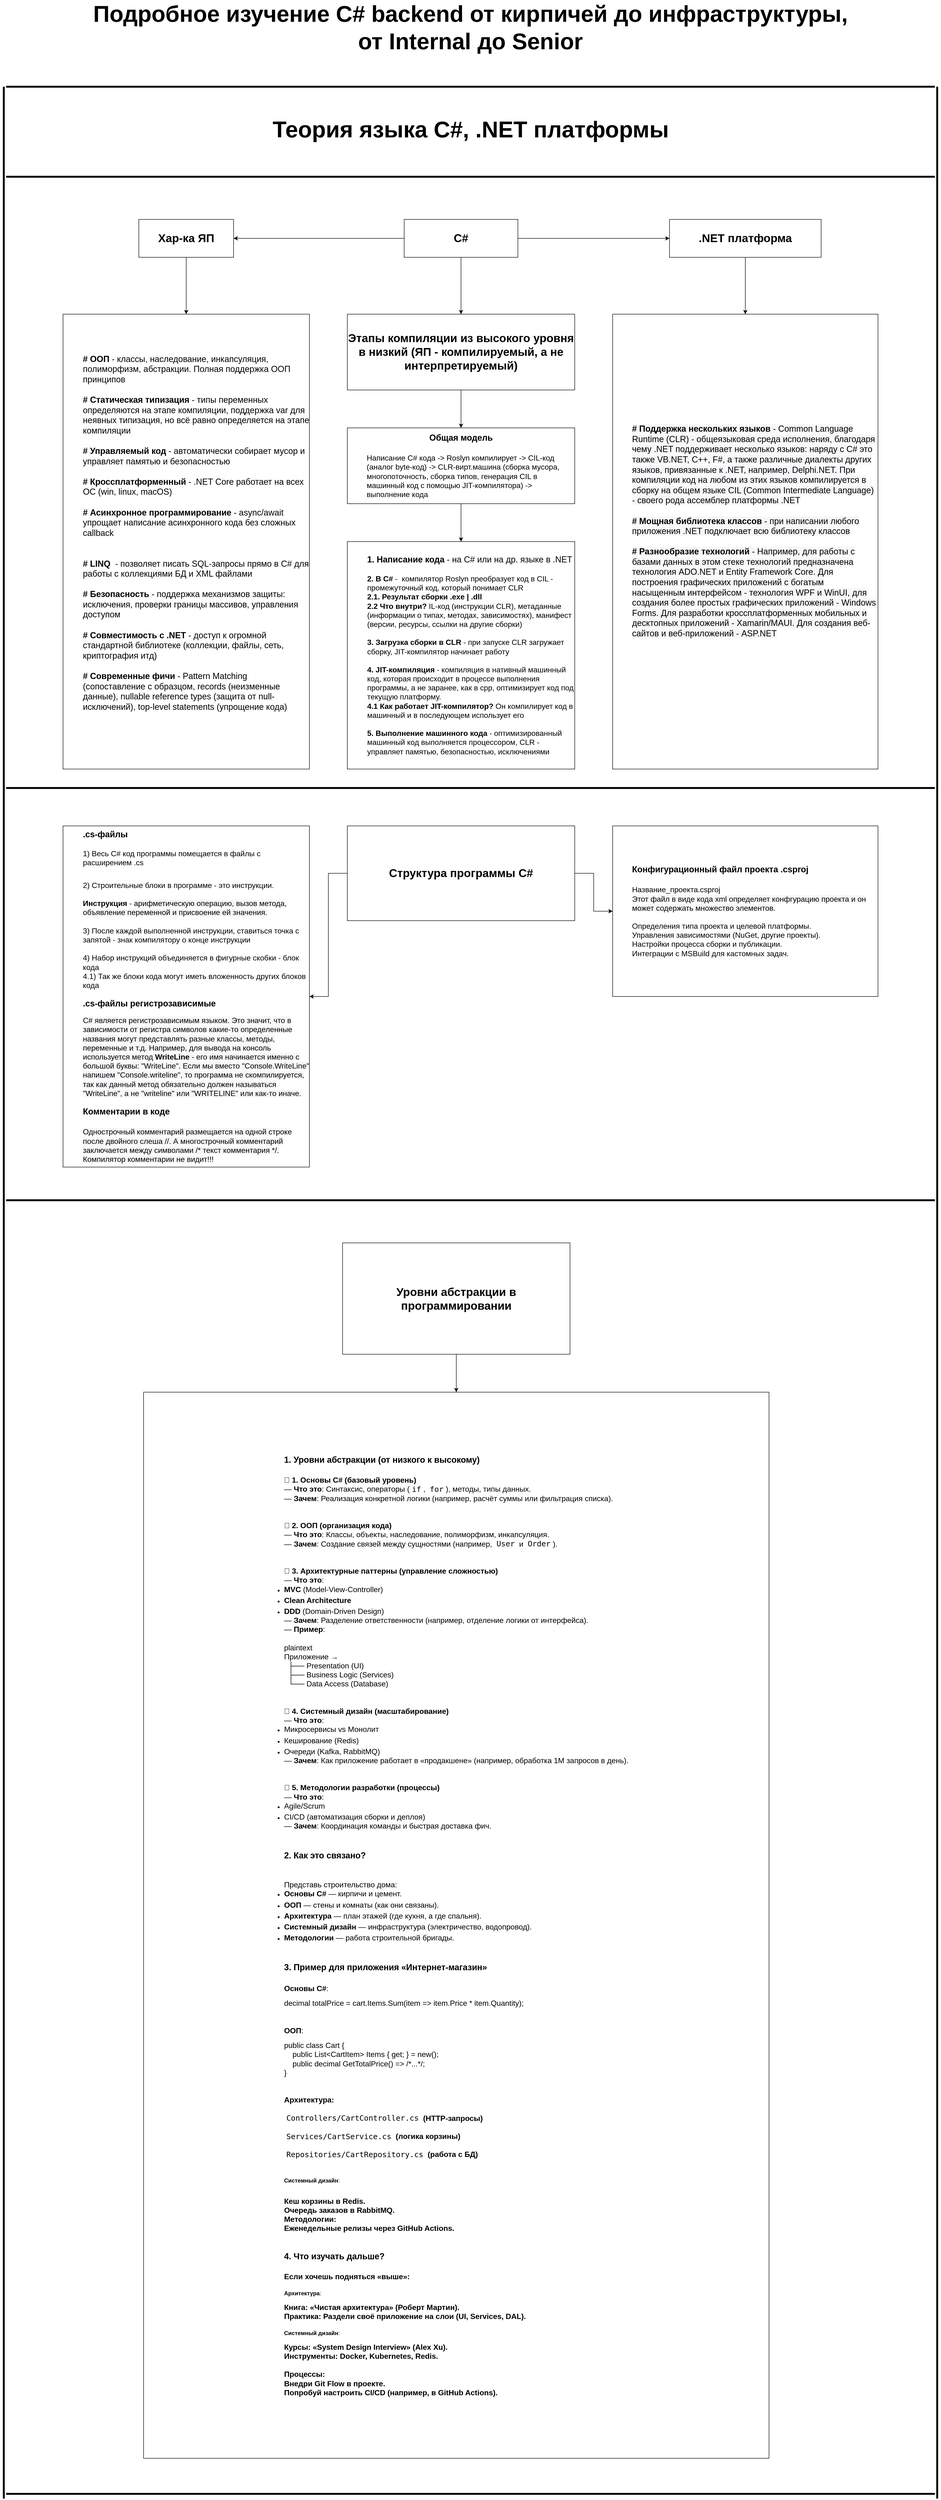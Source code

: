 <mxfile version="26.1.1">
  <diagram name="Страница — 1" id="boBSxxWM6M7pVq6Nzn3d">
    <mxGraphModel dx="3952" dy="5014" grid="1" gridSize="10" guides="1" tooltips="1" connect="1" arrows="0" fold="1" page="1" pageScale="1" pageWidth="827" pageHeight="1169" math="0" shadow="0">
      <root>
        <mxCell id="0" />
        <mxCell id="1" parent="0" />
        <mxCell id="EJNOuzRUjkJhy4srBCbP-35" style="edgeStyle=orthogonalEdgeStyle;rounded=0;orthogonalLoop=1;jettySize=auto;html=1;entryX=0;entryY=0.5;entryDx=0;entryDy=0;" parent="1" source="EJNOuzRUjkJhy4srBCbP-1" target="EJNOuzRUjkJhy4srBCbP-5" edge="1">
          <mxGeometry relative="1" as="geometry" />
        </mxCell>
        <mxCell id="EJNOuzRUjkJhy4srBCbP-36" style="edgeStyle=orthogonalEdgeStyle;rounded=0;orthogonalLoop=1;jettySize=auto;html=1;exitX=0.5;exitY=1;exitDx=0;exitDy=0;entryX=0.5;entryY=0;entryDx=0;entryDy=0;" parent="1" source="EJNOuzRUjkJhy4srBCbP-1" target="EJNOuzRUjkJhy4srBCbP-11" edge="1">
          <mxGeometry relative="1" as="geometry" />
        </mxCell>
        <mxCell id="EJNOuzRUjkJhy4srBCbP-37" style="edgeStyle=orthogonalEdgeStyle;rounded=0;orthogonalLoop=1;jettySize=auto;html=1;exitX=0;exitY=0.5;exitDx=0;exitDy=0;entryX=1;entryY=0.5;entryDx=0;entryDy=0;" parent="1" source="EJNOuzRUjkJhy4srBCbP-1" target="EJNOuzRUjkJhy4srBCbP-3" edge="1">
          <mxGeometry relative="1" as="geometry" />
        </mxCell>
        <object label="&lt;font style=&quot;font-size: 24px;&quot;&gt;&lt;b&gt;C#&lt;/b&gt;&lt;/font&gt;" id="EJNOuzRUjkJhy4srBCbP-1">
          <mxCell style="rounded=0;whiteSpace=wrap;html=1;" parent="1" vertex="1">
            <mxGeometry x="1120" y="-1800" width="240" height="80" as="geometry" />
          </mxCell>
        </object>
        <mxCell id="EJNOuzRUjkJhy4srBCbP-38" style="edgeStyle=orthogonalEdgeStyle;rounded=0;orthogonalLoop=1;jettySize=auto;html=1;exitX=0.5;exitY=1;exitDx=0;exitDy=0;entryX=0.5;entryY=0;entryDx=0;entryDy=0;" parent="1" source="EJNOuzRUjkJhy4srBCbP-3" target="EJNOuzRUjkJhy4srBCbP-7" edge="1">
          <mxGeometry relative="1" as="geometry" />
        </mxCell>
        <mxCell id="EJNOuzRUjkJhy4srBCbP-3" value="&lt;font style=&quot;font-size: 24px;&quot;&gt;&lt;b&gt;Хар-ка ЯП&lt;/b&gt;&lt;/font&gt;" style="rounded=0;whiteSpace=wrap;html=1;" parent="1" vertex="1">
          <mxGeometry x="560" y="-1800" width="200" height="80" as="geometry" />
        </mxCell>
        <mxCell id="EJNOuzRUjkJhy4srBCbP-39" style="edgeStyle=orthogonalEdgeStyle;rounded=0;orthogonalLoop=1;jettySize=auto;html=1;exitX=0.5;exitY=1;exitDx=0;exitDy=0;" parent="1" source="EJNOuzRUjkJhy4srBCbP-5" target="EJNOuzRUjkJhy4srBCbP-9" edge="1">
          <mxGeometry relative="1" as="geometry" />
        </mxCell>
        <mxCell id="EJNOuzRUjkJhy4srBCbP-5" value="&lt;font style=&quot;font-size: 24px;&quot;&gt;&lt;b&gt;.NET платформа&lt;/b&gt;&lt;/font&gt;" style="rounded=0;whiteSpace=wrap;html=1;" parent="1" vertex="1">
          <mxGeometry x="1680" y="-1800" width="320" height="80" as="geometry" />
        </mxCell>
        <mxCell id="EJNOuzRUjkJhy4srBCbP-7" value="&lt;blockquote style=&quot;margin: 0 0 0 40px; border: none; padding: 0px;&quot;&gt;&lt;font style=&quot;font-size: 18px;&quot;&gt;&lt;font style=&quot;&quot;&gt;&lt;b&gt;# ООП&lt;/b&gt; - классы, наследование, инкапсуляция, полиморфизм, абстракции.&amp;nbsp;&lt;/font&gt;&lt;span style=&quot;background-color: transparent; color: light-dark(rgb(0, 0, 0), rgb(255, 255, 255));&quot;&gt;Полная поддержка ООП принципов&lt;/span&gt;&lt;/font&gt;&lt;div&gt;&lt;font style=&quot;font-size: 18px;&quot;&gt;&lt;br&gt;&lt;/font&gt;&lt;/div&gt;&lt;div&gt;&lt;font style=&quot;font-size: 18px;&quot;&gt;&lt;b&gt;# Статическая типизация&lt;/b&gt; - типы переменных определяются на этапе компиляции, поддержка var для неявных типизация, но всё равно определяется на этапе компиляции&lt;/font&gt;&lt;/div&gt;&lt;div&gt;&lt;font style=&quot;font-size: 18px;&quot;&gt;&lt;br&gt;&lt;/font&gt;&lt;/div&gt;&lt;div&gt;&lt;span style=&quot;font-size: 18px;&quot;&gt;&lt;b&gt;# Управляемый код&lt;/b&gt; - автоматически собирает мусор и управляет памятью и безопасностью&lt;/span&gt;&lt;/div&gt;&lt;div&gt;&lt;span style=&quot;font-size: 18px;&quot;&gt;&lt;br&gt;&lt;/span&gt;&lt;/div&gt;&lt;div&gt;&lt;span style=&quot;font-size: 18px;&quot;&gt;&lt;b&gt;# Кроссплатформенный&lt;/b&gt; - .NET Core работает на всех ОС (win, linux, macOS)&lt;/span&gt;&lt;/div&gt;&lt;div&gt;&lt;span style=&quot;font-size: 18px;&quot;&gt;&lt;br&gt;&lt;/span&gt;&lt;/div&gt;&lt;div&gt;&lt;span style=&quot;font-size: 18px;&quot;&gt;&lt;b&gt;# Асинхронное программирование&lt;/b&gt; - async/await упрощает написание асинхронного кода без сложных callback&amp;nbsp;&lt;/span&gt;&lt;/div&gt;&lt;div&gt;&lt;span style=&quot;font-size: 18px;&quot;&gt;&lt;br&gt;&lt;/span&gt;&lt;/div&gt;&lt;div&gt;&lt;span style=&quot;font-size: 18px;&quot;&gt;&lt;br&gt;&lt;/span&gt;&lt;/div&gt;&lt;div&gt;&lt;span style=&quot;font-size: 18px;&quot;&gt;&lt;b&gt;# LINQ&amp;nbsp; &lt;/b&gt;- позволяет писать SQL-запросы прямо в C# для работы с коллекциями БД и XML файлами&lt;/span&gt;&lt;/div&gt;&lt;div&gt;&lt;span style=&quot;font-size: 18px;&quot;&gt;&lt;br&gt;&lt;/span&gt;&lt;/div&gt;&lt;div&gt;&lt;span style=&quot;font-size: 18px;&quot;&gt;&lt;b&gt;# Безопасность&lt;/b&gt; - поддержка механизмов защиты: исключения, проверки границы массивов, управления доступом&lt;/span&gt;&lt;/div&gt;&lt;div&gt;&lt;span style=&quot;font-size: 18px;&quot;&gt;&lt;br&gt;&lt;/span&gt;&lt;/div&gt;&lt;div&gt;&lt;span style=&quot;font-size: 18px;&quot;&gt;&lt;b&gt;# Совместимость с .NET&lt;/b&gt; - доступ к огромной стандартной библиотеке (коллекции, файлы, сеть, криптография итд)&lt;/span&gt;&lt;/div&gt;&lt;div&gt;&lt;span style=&quot;font-size: 18px;&quot;&gt;&lt;br&gt;&lt;/span&gt;&lt;/div&gt;&lt;div&gt;&lt;span style=&quot;font-size: 18px;&quot;&gt;&lt;b&gt;# Cовременные фичи&lt;/b&gt; - Pattern Matching (сопоставление с образцом, records (неизменные данные), nullable reference types (защита от null-исключений), top-level statements (упрощение кода)&lt;/span&gt;&lt;/div&gt;&lt;div&gt;&lt;span style=&quot;font-size: 18px;&quot;&gt;&lt;br&gt;&lt;/span&gt;&lt;/div&gt;&lt;/blockquote&gt;&lt;div&gt;&lt;br&gt;&lt;/div&gt;" style="rounded=0;whiteSpace=wrap;html=1;align=left;" parent="1" vertex="1">
          <mxGeometry x="400" y="-1600" width="520" height="960" as="geometry" />
        </mxCell>
        <mxCell id="EJNOuzRUjkJhy4srBCbP-9" value="&lt;blockquote style=&quot;margin: 0 0 0 40px; border: none; padding: 0px;&quot;&gt;&lt;div style=&quot;text-align: left;&quot;&gt;&lt;span style=&quot;font-size: 18px; color: light-dark(rgb(0, 0, 0), rgb(255, 255, 255)); background-color: rgb(247, 247, 250);&quot; class=&quot;b&quot;&gt;&lt;b&gt;# Поддержка нескольких языков &lt;/b&gt;-&amp;nbsp;&lt;/span&gt;&lt;span style=&quot;font-size: 18px; color: light-dark(rgb(0, 0, 0), rgb(255, 255, 255)); background-color: rgb(247, 247, 250);&quot;&gt;Common Language Runtime (CLR) - общеязыковая среда исполнения, благодаря чему .NET поддерживает несколько языков: наряду с C# это также VB.NET, C++, F#, а также различные диалекты других языков, привязанные к .NET, например, Delphi.NET. При компиляции код на любом из этих языков компилируется в сборку на общем языке CIL (Common Intermediate Language) - своего рода ассемблер платформы .NET&lt;/span&gt;&lt;/div&gt;&lt;div style=&quot;text-align: left;&quot;&gt;&lt;font face=&quot;Helvetica&quot; style=&quot;font-size: 18px;&quot;&gt;&lt;span style=&quot;background-color: rgb(247, 247, 250);&quot;&gt;&lt;br&gt;&lt;/span&gt;&lt;/font&gt;&lt;/div&gt;&lt;div style=&quot;text-align: left;&quot;&gt;&lt;font face=&quot;Helvetica&quot; style=&quot;font-size: 18px;&quot;&gt;&lt;span style=&quot;background-color: rgb(247, 247, 250);&quot;&gt;&lt;b&gt;# Мощная библиотека классов&lt;/b&gt; - при написании любого приложения .NET подключает всю библиотеку классов&lt;/span&gt;&lt;/font&gt;&lt;/div&gt;&lt;div style=&quot;text-align: left;&quot;&gt;&lt;font face=&quot;Helvetica&quot; style=&quot;font-size: 18px;&quot;&gt;&lt;span style=&quot;background-color: rgb(247, 247, 250);&quot;&gt;&lt;br&gt;&lt;/span&gt;&lt;/font&gt;&lt;/div&gt;&lt;div style=&quot;text-align: left;&quot;&gt;&lt;font style=&quot;font-size: 18px;&quot; face=&quot;Helvetica&quot;&gt;&lt;font style=&quot;&quot;&gt;&lt;span style=&quot;background-color: rgb(247, 247, 250);&quot;&gt;&lt;b&gt;# Разнообразие технологий&lt;/b&gt; -&amp;nbsp;&lt;/span&gt;&lt;/font&gt;&lt;span style=&quot;background-color: rgb(247, 247, 250); color: light-dark(rgb(0, 0, 0), rgb(255, 255, 255));&quot;&gt;&lt;font style=&quot;&quot;&gt;Например, для работы с базами данных в этом стеке технологий предназначена технология ADO.NET и Entity Framework Core. Для построения графических приложений с богатым насыщенным интерфейсом - технология WPF и WinUI, для создания более простых графических приложений - Windows Forms. Для разработки кроссплатформенных мобильных и десктопных приложений - Xamarin/MAUI. Для создания веб-сайтов и веб-приложений - ASP.NET&lt;/font&gt;&lt;/span&gt;&lt;/font&gt;&lt;/div&gt;&lt;div style=&quot;text-align: left;&quot;&gt;&lt;font style=&quot;font-size: 18px;&quot; face=&quot;Helvetica&quot;&gt;&lt;span style=&quot;background-color: rgb(247, 247, 250); color: light-dark(rgb(0, 0, 0), rgb(255, 255, 255));&quot;&gt;&lt;font style=&quot;&quot;&gt;&lt;br&gt;&lt;/font&gt;&lt;/span&gt;&lt;/font&gt;&lt;/div&gt;&lt;/blockquote&gt;&lt;div&gt;&lt;font style=&quot;font-size: 18px;&quot; face=&quot;Helvetica&quot;&gt;&lt;span style=&quot;background-color: rgb(247, 247, 250); text-align: left; color: light-dark(rgb(0, 0, 0), rgb(255, 255, 255));&quot;&gt;&lt;font style=&quot;&quot;&gt;&lt;br&gt;&lt;/font&gt;&lt;/span&gt;&lt;/font&gt;&lt;/div&gt;" style="rounded=0;whiteSpace=wrap;html=1;align=center;" parent="1" vertex="1">
          <mxGeometry x="1560" y="-1600" width="560" height="960" as="geometry" />
        </mxCell>
        <mxCell id="EJNOuzRUjkJhy4srBCbP-40" style="edgeStyle=orthogonalEdgeStyle;rounded=0;orthogonalLoop=1;jettySize=auto;html=1;exitX=0.5;exitY=1;exitDx=0;exitDy=0;entryX=0.5;entryY=0;entryDx=0;entryDy=0;" parent="1" source="EJNOuzRUjkJhy4srBCbP-11" target="EJNOuzRUjkJhy4srBCbP-17" edge="1">
          <mxGeometry relative="1" as="geometry" />
        </mxCell>
        <mxCell id="EJNOuzRUjkJhy4srBCbP-11" value="&lt;font style=&quot;font-size: 24px;&quot;&gt;&lt;b&gt;Этапы компиляции из высокого уровня в низкий (ЯП - компилируемый, а не интерпретируемый)&lt;/b&gt;&lt;/font&gt;" style="rounded=0;whiteSpace=wrap;html=1;" parent="1" vertex="1">
          <mxGeometry x="1000" y="-1600" width="480" height="160" as="geometry" />
        </mxCell>
        <mxCell id="EJNOuzRUjkJhy4srBCbP-13" value="&lt;blockquote style=&quot;margin: 0 0 0 40px; border: none; padding: 0px;&quot;&gt;&lt;font style=&quot;font-size: 18px;&quot;&gt;&lt;b&gt;1. Написание кода&lt;/b&gt; - на C# или на др. языке в .NET&lt;/font&gt;&lt;div&gt;&lt;font size=&quot;3&quot;&gt;&lt;br&gt;&lt;/font&gt;&lt;/div&gt;&lt;div&gt;&lt;font size=&quot;3&quot;&gt;&lt;b&gt;2. В C#&lt;/b&gt; -&amp;nbsp; компилятор&amp;nbsp;&lt;span style=&quot;background-color: transparent; color: light-dark(rgb(0, 0, 0), rgb(255, 255, 255));&quot;&gt;Roslyn&lt;/span&gt;&lt;span style=&quot;background-color: transparent; color: light-dark(rgb(0, 0, 0), rgb(255, 255, 255));&quot;&gt;&amp;nbsp;преобразует код в CIL - промежуточный код, который понимает CLR&lt;/span&gt;&lt;/font&gt;&lt;/div&gt;&lt;div&gt;&lt;font size=&quot;3&quot;&gt;&lt;b&gt;2.1. Результат сборки .exe | .dll&amp;nbsp;&lt;/b&gt;&lt;/font&gt;&lt;/div&gt;&lt;div&gt;&lt;font size=&quot;3&quot;&gt;&lt;b&gt;2.2 Что внутри?&lt;/b&gt; IL-код (инструкции CLR), метаданные (информации о типах, методах, зависимостях), манифест (версии, ресурсы, ссылки на другие сборки)&lt;/font&gt;&lt;/div&gt;&lt;div&gt;&lt;font size=&quot;3&quot;&gt;&lt;br&gt;&lt;/font&gt;&lt;/div&gt;&lt;div&gt;&lt;font size=&quot;3&quot;&gt;&lt;b&gt;3. Загрузка сборки в CLR&lt;/b&gt; - при запуске CLR загружает сборку, JIT-компилятор начинает работу&lt;/font&gt;&lt;/div&gt;&lt;div&gt;&lt;font size=&quot;3&quot;&gt;&lt;br&gt;&lt;/font&gt;&lt;/div&gt;&lt;div&gt;&lt;font size=&quot;3&quot;&gt;&lt;b&gt;4. JIT-компиляция &lt;/b&gt;- компиляция в нативный машинный код, которая происходит в процессе выполнения программы, а не заранее, как в cpp, оптимизирует код под текущую платформу.&lt;/font&gt;&lt;/div&gt;&lt;div&gt;&lt;font size=&quot;3&quot;&gt;&lt;b&gt;4.1 Как работает JIT-компилятор?&lt;/b&gt; Он компилирует код в машинный и в последующем использует его&lt;/font&gt;&lt;/div&gt;&lt;div&gt;&lt;font size=&quot;3&quot;&gt;&lt;br&gt;&lt;/font&gt;&lt;/div&gt;&lt;div&gt;&lt;font size=&quot;3&quot;&gt;&lt;b&gt;5. Выполнение машинного кода&lt;/b&gt; - оптимизированный машинный код выполняется процессором, CLR - управляет памятью, безопасностью, исключениями&lt;/font&gt;&lt;/div&gt;&lt;/blockquote&gt;" style="rounded=0;whiteSpace=wrap;html=1;align=left;" parent="1" vertex="1">
          <mxGeometry x="1000" y="-1120" width="480" height="480" as="geometry" />
        </mxCell>
        <mxCell id="EJNOuzRUjkJhy4srBCbP-41" style="edgeStyle=orthogonalEdgeStyle;rounded=0;orthogonalLoop=1;jettySize=auto;html=1;exitX=0.5;exitY=1;exitDx=0;exitDy=0;entryX=0.5;entryY=0;entryDx=0;entryDy=0;" parent="1" source="EJNOuzRUjkJhy4srBCbP-17" target="EJNOuzRUjkJhy4srBCbP-13" edge="1">
          <mxGeometry relative="1" as="geometry" />
        </mxCell>
        <mxCell id="EJNOuzRUjkJhy4srBCbP-17" value="&lt;font style=&quot;font-size: 18px;&quot;&gt;&lt;b&gt;Общая модель&lt;/b&gt;&lt;/font&gt;&lt;div&gt;&lt;span style=&quot;font-size: 18px;&quot;&gt;&lt;br&gt;&lt;/span&gt;&lt;/div&gt;&lt;blockquote style=&quot;margin: 0 0 0 40px; border: none; padding: 0px;&quot;&gt;&lt;div&gt;&lt;div style=&quot;text-align: left;&quot;&gt;&lt;font size=&quot;3&quot;&gt;Написание С# кода -&amp;gt; Roslyn компилирует -&amp;gt; CIL-код (аналог byte-код) -&amp;gt; CLR-вирт.машина (сборка мусора, многопоточность, сборка типов, генерация CIL в машинный код с помощью JIT-компилятора) -&amp;gt; выполнение кода&amp;nbsp;&lt;/font&gt;&lt;/div&gt;&lt;/div&gt;&lt;/blockquote&gt;" style="rounded=0;whiteSpace=wrap;html=1;" parent="1" vertex="1">
          <mxGeometry x="1000" y="-1360" width="480" height="160" as="geometry" />
        </mxCell>
        <mxCell id="EJNOuzRUjkJhy4srBCbP-44" style="edgeStyle=orthogonalEdgeStyle;rounded=0;orthogonalLoop=1;jettySize=auto;html=1;entryX=1;entryY=0.5;entryDx=0;entryDy=0;" parent="1" source="EJNOuzRUjkJhy4srBCbP-24" target="EJNOuzRUjkJhy4srBCbP-26" edge="1">
          <mxGeometry relative="1" as="geometry" />
        </mxCell>
        <mxCell id="EJNOuzRUjkJhy4srBCbP-48" style="edgeStyle=orthogonalEdgeStyle;rounded=0;orthogonalLoop=1;jettySize=auto;html=1;entryX=0;entryY=0.5;entryDx=0;entryDy=0;" parent="1" source="EJNOuzRUjkJhy4srBCbP-24" target="EJNOuzRUjkJhy4srBCbP-47" edge="1">
          <mxGeometry relative="1" as="geometry" />
        </mxCell>
        <mxCell id="EJNOuzRUjkJhy4srBCbP-24" value="&lt;font style=&quot;font-size: 24px;&quot;&gt;&lt;b style=&quot;&quot;&gt;Структура программы С#&lt;/b&gt;&lt;/font&gt;" style="rounded=0;whiteSpace=wrap;html=1;" parent="1" vertex="1">
          <mxGeometry x="1000" y="-520" width="480" height="200" as="geometry" />
        </mxCell>
        <mxCell id="EJNOuzRUjkJhy4srBCbP-26" value="&lt;blockquote style=&quot;margin: 0 0 0 40px; border: none; padding: 0px;&quot;&gt;&lt;div&gt;&lt;font style=&quot;font-size: 18px;&quot;&gt;&lt;b style=&quot;&quot;&gt;.cs-файлы&lt;/b&gt;&lt;/font&gt;&lt;/div&gt;&lt;div&gt;&lt;font style=&quot;font-size: 16px;&quot;&gt;&lt;br&gt;&lt;/font&gt;&lt;/div&gt;&lt;font style=&quot;font-size: 16px;&quot;&gt;1) Весь C# код программы помещается в файлы с расширением .cs&lt;/font&gt;&lt;div&gt;&lt;font style=&quot;font-size: 24px;&quot;&gt;&lt;br&gt;&lt;/font&gt;&lt;/div&gt;&lt;div&gt;&lt;font style=&quot;font-size: 16px;&quot;&gt;2) Строительные блоки в программе - это инструкции.&lt;/font&gt;&lt;/div&gt;&lt;div&gt;&lt;font size=&quot;3&quot; style=&quot;&quot;&gt;&lt;br&gt;&lt;/font&gt;&lt;/div&gt;&lt;div&gt;&lt;font size=&quot;3&quot;&gt;&lt;b&gt;Инструкция&lt;/b&gt; -&amp;nbsp;&lt;span style=&quot;background-color: rgb(247, 247, 250); color: light-dark(rgb(0, 0, 0), rgb(255, 255, 255));&quot;&gt;арифметическую операцию, вызов метода, объявление переменной и присвоение ей значения.&lt;/span&gt;&lt;span style=&quot;background-color: transparent; color: light-dark(rgb(0, 0, 0), rgb(255, 255, 255));&quot;&gt;&amp;nbsp;&lt;/span&gt;&lt;/font&gt;&lt;/div&gt;&lt;div&gt;&lt;font size=&quot;3&quot;&gt;&lt;span style=&quot;background-color: transparent; color: light-dark(rgb(0, 0, 0), rgb(255, 255, 255));&quot;&gt;&lt;br&gt;&lt;/span&gt;&lt;/font&gt;&lt;/div&gt;&lt;div&gt;&lt;font size=&quot;3&quot;&gt;&lt;span style=&quot;background-color: transparent; color: light-dark(rgb(0, 0, 0), rgb(255, 255, 255));&quot;&gt;3) После каждой выполненной инструкции, ставиться точка с запятой - знак компилятору о конце инструкции&lt;/span&gt;&lt;/font&gt;&lt;/div&gt;&lt;div&gt;&lt;font size=&quot;3&quot;&gt;&lt;span style=&quot;background-color: transparent; color: light-dark(rgb(0, 0, 0), rgb(255, 255, 255));&quot;&gt;&lt;br&gt;&lt;/span&gt;&lt;/font&gt;&lt;/div&gt;&lt;div&gt;&lt;font size=&quot;3&quot;&gt;&lt;span style=&quot;background-color: transparent; color: light-dark(rgb(0, 0, 0), rgb(255, 255, 255));&quot;&gt;4) Набор инструкций объединяется в фигурные скобки - блок кода&lt;/span&gt;&lt;/font&gt;&lt;/div&gt;&lt;div&gt;&lt;font size=&quot;3&quot;&gt;&lt;span style=&quot;background-color: transparent; color: light-dark(rgb(0, 0, 0), rgb(255, 255, 255));&quot;&gt;4.1) Так же блоки кода могут иметь вложенность других блоков кода&lt;/span&gt;&lt;/font&gt;&lt;/div&gt;&lt;div&gt;&lt;font size=&quot;3&quot;&gt;&lt;span style=&quot;background-color: transparent; color: light-dark(rgb(0, 0, 0), rgb(255, 255, 255));&quot;&gt;&lt;br&gt;&lt;/span&gt;&lt;/font&gt;&lt;/div&gt;&lt;font style=&quot;font-size: 18px;&quot;&gt;&lt;b&gt;.cs-файлы регистрозависимые&lt;/b&gt;&lt;/font&gt;&lt;div&gt;&lt;br&gt;&lt;/div&gt;&lt;div&gt;&lt;span style=&quot;color: light-dark(rgb(0, 0, 0), rgb(255, 255, 255)); font-size: 16px; background-color: rgb(247, 247, 250);&quot;&gt;C# является регистрозависимым языком. Это значит, что в зависимости от регистра символов какие-то определенные названия могут представлять разные классы, методы, переменные и т.д. Например, для вывода на консоль используется метод&amp;nbsp;&lt;/span&gt;&lt;span style=&quot;color: light-dark(rgb(0, 0, 0), rgb(255, 255, 255)); font-weight: bold; font-size: 16px; background-color: rgb(247, 247, 250);&quot; class=&quot;b&quot;&gt;WriteLine&lt;/span&gt;&lt;span style=&quot;color: light-dark(rgb(0, 0, 0), rgb(255, 255, 255)); font-size: 16px; background-color: rgb(247, 247, 250);&quot;&gt;&amp;nbsp;- его имя начинается именно с большой буквы: &quot;WriteLine&quot;. Если мы вместо &quot;Console.WriteLine&quot; напишем &quot;Console.writeline&quot;, то программа не скомпилируется, так как данный метод обязательно должен называться &quot;WriteLine&quot;, а не &quot;writeline&quot; или &quot;WRITELINE&quot; или как-то иначе.&lt;/span&gt;&lt;font size=&quot;3&quot;&gt;&lt;span style=&quot;background-color: transparent; color: light-dark(rgb(0, 0, 0), rgb(255, 255, 255));&quot;&gt;&amp;nbsp;&lt;/span&gt;&lt;/font&gt;&lt;/div&gt;&lt;div&gt;&lt;font size=&quot;3&quot;&gt;&lt;span style=&quot;background-color: transparent; color: light-dark(rgb(0, 0, 0), rgb(255, 255, 255));&quot;&gt;&lt;br&gt;&lt;/span&gt;&lt;/font&gt;&lt;/div&gt;&lt;div&gt;&lt;b style=&quot;font-size: 18px;&quot;&gt;Комментарии в коде&lt;/b&gt;&lt;/div&gt;&lt;div&gt;&lt;b style=&quot;font-size: 18px;&quot;&gt;&lt;br&gt;&lt;/b&gt;&lt;/div&gt;&lt;div&gt;&lt;span style=&quot;font-size: 16px; background-color: rgb(247, 247, 250);&quot;&gt;&lt;font face=&quot;Helvetica&quot;&gt;Однострочный комментарий размещается на одной строке после двойного слеша //. А многострочный комментарий заключается между символами /* текст комментария */.&lt;/font&gt;&lt;/span&gt;&lt;/div&gt;&lt;div&gt;&lt;span style=&quot;font-size: 16px; background-color: rgb(247, 247, 250);&quot;&gt;&lt;font face=&quot;Helvetica&quot;&gt;Компилятор комментарии не видит!!!&lt;/font&gt;&lt;/span&gt;&lt;/div&gt;&lt;/blockquote&gt;" style="rounded=0;whiteSpace=wrap;html=1;align=left;" parent="1" vertex="1">
          <mxGeometry x="400" y="-520" width="520" height="720" as="geometry" />
        </mxCell>
        <mxCell id="EJNOuzRUjkJhy4srBCbP-47" value="&lt;blockquote style=&quot;margin: 0 0 0 40px; border: none; padding: 0px;&quot;&gt;&lt;div style=&quot;text-align: left;&quot;&gt;&lt;b style=&quot;background-color: transparent; color: light-dark(rgb(0, 0, 0), rgb(255, 255, 255));&quot;&gt;&lt;font style=&quot;font-size: 18px;&quot;&gt;Конфигурационный файл проекта .csproj&lt;/font&gt;&lt;/b&gt;&lt;/div&gt;&lt;div style=&quot;text-align: left;&quot;&gt;&lt;b&gt;&lt;font style=&quot;font-size: 18px;&quot;&gt;&lt;br&gt;&lt;/font&gt;&lt;/b&gt;&lt;/div&gt;&lt;div style=&quot;text-align: left;&quot;&gt;&lt;font style=&quot;font-size: 16px;&quot;&gt;Название_проекта.csproj&lt;/font&gt;&lt;/div&gt;&lt;div style=&quot;text-align: left;&quot;&gt;&lt;font face=&quot;Helvetica&quot; style=&quot;font-size: 16px;&quot;&gt;&lt;span style=&quot;background-color: rgb(247, 247, 250);&quot;&gt;Этот файл в виде кода xml определяет конфгурацию проекта и он может содержать множество элементов.&lt;/span&gt;&lt;/font&gt;&lt;/div&gt;&lt;div style=&quot;text-align: left;&quot;&gt;&lt;font face=&quot;Helvetica&quot; style=&quot;font-size: 16px;&quot;&gt;&lt;span style=&quot;background-color: rgb(247, 247, 250);&quot;&gt;&lt;br&gt;&lt;/span&gt;&lt;/font&gt;&lt;/div&gt;&lt;div&gt;&lt;div style=&quot;text-align: left;&quot;&gt;&lt;span style=&quot;font-size: 16px; background-color: light-dark(#ffffff, var(--ge-dark-color, #121212));&quot;&gt;&lt;font style=&quot;color: rgb(0, 0, 0);&quot;&gt;Определения типа проекта и целевой платформы.&lt;/font&gt;&lt;/span&gt;&lt;/div&gt;&lt;/div&gt;&lt;div&gt;&lt;font face=&quot;Helvetica&quot; style=&quot;font-size: 16px; color: rgb(0, 0, 0);&quot;&gt;&lt;div style=&quot;text-align: left;&quot;&gt;&lt;span style=&quot;background-color: light-dark(#ffffff, var(--ge-dark-color, #121212));&quot;&gt;Управления зависимостями (NuGet, другие проекты).&lt;/span&gt;&lt;/div&gt;&lt;/font&gt;&lt;/div&gt;&lt;div&gt;&lt;font face=&quot;Helvetica&quot; style=&quot;font-size: 16px; color: rgb(0, 0, 0);&quot;&gt;&lt;span&gt;&lt;div style=&quot;text-align: left;&quot;&gt;&lt;span style=&quot;background-color: light-dark(#ffffff, var(--ge-dark-color, #121212));&quot;&gt;Настройки процесса сборки и публикации.&lt;/span&gt;&lt;/div&gt;&lt;/span&gt;&lt;/font&gt;&lt;/div&gt;&lt;div&gt;&lt;font face=&quot;Helvetica&quot; style=&quot;font-size: 16px; color: rgb(0, 0, 0);&quot;&gt;&lt;span&gt;&lt;div style=&quot;text-align: left;&quot;&gt;&lt;span style=&quot;background-color: light-dark(#ffffff, var(--ge-dark-color, #121212));&quot;&gt;Интеграции с MSBuild для кастомных задач.&lt;/span&gt;&lt;/div&gt;&lt;/span&gt;&lt;/font&gt;&lt;/div&gt;&lt;/blockquote&gt;" style="rounded=0;whiteSpace=wrap;html=1;" parent="1" vertex="1">
          <mxGeometry x="1560" y="-520" width="560" height="360" as="geometry" />
        </mxCell>
        <mxCell id="EJNOuzRUjkJhy4srBCbP-50" value="" style="line;strokeWidth=4;html=1;perimeter=backbonePerimeter;points=[];outlineConnect=0;" parent="1" vertex="1">
          <mxGeometry x="280" y="-610" width="1960" height="20" as="geometry" />
        </mxCell>
        <mxCell id="EJNOuzRUjkJhy4srBCbP-51" value="" style="line;strokeWidth=4;html=1;perimeter=backbonePerimeter;points=[];outlineConnect=0;" parent="1" vertex="1">
          <mxGeometry x="280" y="260" width="1960" height="20" as="geometry" />
        </mxCell>
        <mxCell id="EJNOuzRUjkJhy4srBCbP-53" value="" style="line;strokeWidth=4;html=1;perimeter=backbonePerimeter;points=[];outlineConnect=0;" parent="1" vertex="1">
          <mxGeometry x="280" y="-2090" width="1960" height="20" as="geometry" />
        </mxCell>
        <mxCell id="EJNOuzRUjkJhy4srBCbP-56" value="" style="line;strokeWidth=4;direction=south;html=1;perimeter=backbonePerimeter;points=[];outlineConnect=0;" parent="1" vertex="1">
          <mxGeometry x="270" y="-2080" width="10" height="1480" as="geometry" />
        </mxCell>
        <mxCell id="EJNOuzRUjkJhy4srBCbP-57" value="" style="line;strokeWidth=4;direction=south;html=1;perimeter=backbonePerimeter;points=[];outlineConnect=0;" parent="1" vertex="1">
          <mxGeometry x="2240" y="-2080" width="10" height="1480" as="geometry" />
        </mxCell>
        <mxCell id="EJNOuzRUjkJhy4srBCbP-58" value="" style="line;strokeWidth=4;direction=south;html=1;perimeter=backbonePerimeter;points=[];outlineConnect=0;" parent="1" vertex="1">
          <mxGeometry x="270" y="-600" width="10" height="870" as="geometry" />
        </mxCell>
        <mxCell id="EJNOuzRUjkJhy4srBCbP-59" value="" style="line;strokeWidth=4;direction=south;html=1;perimeter=backbonePerimeter;points=[];outlineConnect=0;" parent="1" vertex="1">
          <mxGeometry x="2240" y="-600" width="10" height="870" as="geometry" />
        </mxCell>
        <mxCell id="vX-Lv5TuLdrhU9jm_q0--6" value="&lt;span style=&quot;font-size: 48px;&quot;&gt;Теория языка C#, .NET платформы&lt;/span&gt;" style="text;strokeColor=none;fillColor=none;html=1;fontSize=24;fontStyle=1;verticalAlign=middle;align=center;" parent="1" vertex="1">
          <mxGeometry x="1210" y="-2010" width="100" height="40" as="geometry" />
        </mxCell>
        <mxCell id="vX-Lv5TuLdrhU9jm_q0--7" value="" style="line;strokeWidth=4;html=1;perimeter=backbonePerimeter;points=[];outlineConnect=0;" parent="1" vertex="1">
          <mxGeometry x="280" y="-1900" width="1960" height="20" as="geometry" />
        </mxCell>
        <mxCell id="4t-1hhCyYwhDDtixqiCs-8" style="edgeStyle=orthogonalEdgeStyle;rounded=0;orthogonalLoop=1;jettySize=auto;html=1;exitX=0.5;exitY=1;exitDx=0;exitDy=0;entryX=0.5;entryY=0;entryDx=0;entryDy=0;" parent="1" source="4t-1hhCyYwhDDtixqiCs-6" target="4t-1hhCyYwhDDtixqiCs-7" edge="1">
          <mxGeometry relative="1" as="geometry" />
        </mxCell>
        <mxCell id="4t-1hhCyYwhDDtixqiCs-6" value="&lt;div&gt;&lt;span style=&quot;font-size: 24px;&quot;&gt;&lt;b&gt;Уровни абстракции в программировании&lt;/b&gt;&lt;/span&gt;&lt;/div&gt;" style="rounded=0;whiteSpace=wrap;html=1;" parent="1" vertex="1">
          <mxGeometry x="990" y="360" width="480" height="235" as="geometry" />
        </mxCell>
        <mxCell id="4t-1hhCyYwhDDtixqiCs-7" value="&lt;h3 style=&quot;font-weight: var(--ds-font-weight-strong); line-height: 1.5; margin: calc(var(--ds-md-zoom)*16px)0 calc(var(--ds-md-zoom)*12px)0; text-align: start;&quot;&gt;&lt;strong style=&quot;&quot;&gt;&lt;font face=&quot;Helvetica&quot; style=&quot;color: rgb(0, 0, 0); background-color: light-dark(#ffffff, var(--ge-dark-color, #121212)); font-size: 18px;&quot;&gt;1. Уровни абстракции (от низкого к высокому)&lt;/font&gt;&lt;/strong&gt;&lt;/h3&gt;&lt;div&gt;&lt;strong style=&quot;&quot;&gt;&lt;font face=&quot;Helvetica&quot; style=&quot;color: rgb(0, 0, 0); background-color: light-dark(#ffffff, var(--ge-dark-color, #121212)); font-size: 16px;&quot;&gt;&lt;br&gt;&lt;/font&gt;&lt;/strong&gt;&lt;/div&gt;&lt;h4 style=&quot;font-weight: var(--ds-font-weight-strong); line-height: var(--ds-md-line-height); margin: calc(var(--ds-md-zoom)*16px)0 calc(var(--ds-md-zoom)*12px)0; text-align: start;&quot;&gt;&lt;strong&gt;&lt;font face=&quot;Helvetica&quot; style=&quot;color: rgb(0, 0, 0); background-color: light-dark(#ffffff, var(--ge-dark-color, #121212)); font-size: 16px;&quot;&gt;🔹 1. Основы C# (базовый уровень)&lt;/font&gt;&lt;/strong&gt;&lt;/h4&gt;&lt;p style=&quot;margin: calc(var(--ds-md-zoom)*12px)0; line-height: var(--ds-md-line-height); text-align: start;&quot;&gt;&lt;font face=&quot;Helvetica&quot; style=&quot;color: rgb(0, 0, 0); background-color: light-dark(#ffffff, var(--ge-dark-color, #121212)); font-size: 16px;&quot;&gt;—&amp;nbsp;&lt;strong&gt;Что это&lt;/strong&gt;: Синтаксис, операторы (&lt;code style=&quot;font-weight: var(--ds-font-weight-strong); border-radius: 4px; padding: 0.15rem 0.3rem;&quot;&gt;if&lt;/code&gt;,&amp;nbsp;&lt;code style=&quot;font-weight: var(--ds-font-weight-strong); border-radius: 4px; padding: 0.15rem 0.3rem;&quot;&gt;for&lt;/code&gt;), методы, типы данных.&lt;br&gt;—&amp;nbsp;&lt;strong&gt;Зачем&lt;/strong&gt;: Реализация конкретной логики (например, расчёт суммы или фильтрация списка).&lt;br&gt;&lt;br&gt;&lt;/font&gt;&lt;/p&gt;&lt;p style=&quot;margin: calc(var(--ds-md-zoom)*12px)0; line-height: var(--ds-md-line-height); text-align: start;&quot;&gt;&lt;font face=&quot;Helvetica&quot; style=&quot;color: rgb(0, 0, 0); background-color: light-dark(#ffffff, var(--ge-dark-color, #121212)); font-size: 16px;&quot;&gt;&lt;br&gt;&lt;/font&gt;&lt;/p&gt;&lt;h4 style=&quot;font-weight: var(--ds-font-weight-strong); line-height: var(--ds-md-line-height); margin: calc(var(--ds-md-zoom)*16px)0 calc(var(--ds-md-zoom)*12px)0; text-align: start;&quot;&gt;&lt;strong&gt;&lt;font face=&quot;Helvetica&quot; style=&quot;color: rgb(0, 0, 0); background-color: light-dark(#ffffff, var(--ge-dark-color, #121212)); font-size: 16px;&quot;&gt;🔹 2. ООП (организация кода)&lt;/font&gt;&lt;/strong&gt;&lt;/h4&gt;&lt;p style=&quot;margin: calc(var(--ds-md-zoom)*12px)0; line-height: var(--ds-md-line-height); text-align: start;&quot;&gt;&lt;font face=&quot;Helvetica&quot; style=&quot;color: rgb(0, 0, 0); background-color: light-dark(#ffffff, var(--ge-dark-color, #121212)); font-size: 16px;&quot;&gt;—&amp;nbsp;&lt;strong&gt;Что это&lt;/strong&gt;: Классы, объекты, наследование, полиморфизм, инкапсуляция.&lt;br&gt;—&amp;nbsp;&lt;strong&gt;Зачем&lt;/strong&gt;: Создание связей между сущностями (например,&amp;nbsp;&lt;code style=&quot;font-weight: var(--ds-font-weight-strong); border-radius: 4px; padding: 0.15rem 0.3rem;&quot;&gt;User&lt;/code&gt;&amp;nbsp;и&amp;nbsp;&lt;code style=&quot;font-weight: var(--ds-font-weight-strong); border-radius: 4px; padding: 0.15rem 0.3rem;&quot;&gt;Order&lt;/code&gt;).&lt;br&gt;&lt;br&gt;&lt;/font&gt;&lt;/p&gt;&lt;p style=&quot;margin: calc(var(--ds-md-zoom)*12px)0; line-height: var(--ds-md-line-height); text-align: start;&quot;&gt;&lt;font face=&quot;Helvetica&quot; style=&quot;color: rgb(0, 0, 0); background-color: light-dark(#ffffff, var(--ge-dark-color, #121212)); font-size: 16px;&quot;&gt;&lt;br&gt;&lt;/font&gt;&lt;/p&gt;&lt;h4 style=&quot;font-weight: var(--ds-font-weight-strong); line-height: var(--ds-md-line-height); margin: calc(var(--ds-md-zoom)*16px)0 calc(var(--ds-md-zoom)*12px)0; text-align: start;&quot;&gt;&lt;strong&gt;&lt;font face=&quot;Helvetica&quot; style=&quot;color: rgb(0, 0, 0); background-color: light-dark(#ffffff, var(--ge-dark-color, #121212)); font-size: 16px;&quot;&gt;🔹 3. Архитектурные паттерны (управление сложностью)&lt;/font&gt;&lt;/strong&gt;&lt;/h4&gt;&lt;p style=&quot;margin: calc(var(--ds-md-zoom)*12px)0; line-height: var(--ds-md-line-height); text-align: start;&quot;&gt;&lt;font face=&quot;Helvetica&quot; style=&quot;color: rgb(0, 0, 0); background-color: light-dark(#ffffff, var(--ge-dark-color, #121212)); font-size: 16px;&quot;&gt;—&amp;nbsp;&lt;strong&gt;Что это&lt;/strong&gt;:&lt;/font&gt;&lt;/p&gt;&lt;ul style=&quot;margin: calc(var(--ds-md-zoom)*12px)0; padding-left: calc(var(--ds-md-zoom)*24px); text-align: start;&quot;&gt;&lt;li&gt;&lt;p style=&quot;margin-top: 0px; margin-right: 0px; margin-left: 0px; line-height: var(--ds-md-line-height); margin-bottom: 0px !important;&quot;&gt;&lt;font face=&quot;Helvetica&quot; style=&quot;color: rgb(0, 0, 0); background-color: light-dark(#ffffff, var(--ge-dark-color, #121212)); font-size: 16px;&quot;&gt;&lt;strong&gt;MVC&lt;/strong&gt;&amp;nbsp;(Model-View-Controller)&lt;/font&gt;&lt;/p&gt;&lt;/li&gt;&lt;li style=&quot;margin-top: 4px;&quot;&gt;&lt;p style=&quot;margin-top: 0px; margin-right: 0px; margin-left: 0px; line-height: var(--ds-md-line-height); margin-bottom: 0px !important;&quot;&gt;&lt;strong&gt;&lt;font face=&quot;Helvetica&quot; style=&quot;color: rgb(0, 0, 0); background-color: light-dark(#ffffff, var(--ge-dark-color, #121212)); font-size: 16px;&quot;&gt;Clean Architecture&lt;/font&gt;&lt;/strong&gt;&lt;/p&gt;&lt;/li&gt;&lt;li style=&quot;margin-top: 4px;&quot;&gt;&lt;p style=&quot;margin-top: 0px; margin-right: 0px; margin-left: 0px; line-height: var(--ds-md-line-height); margin-bottom: 0px !important;&quot;&gt;&lt;font face=&quot;Helvetica&quot; style=&quot;color: rgb(0, 0, 0); background-color: light-dark(#ffffff, var(--ge-dark-color, #121212)); font-size: 16px;&quot;&gt;&lt;strong&gt;DDD&lt;/strong&gt;&amp;nbsp;(Domain-Driven Design)&lt;br&gt;—&amp;nbsp;&lt;strong&gt;Зачем&lt;/strong&gt;: Разделение ответственности (например, отделение логики от интерфейса).&lt;br&gt;—&amp;nbsp;&lt;strong&gt;Пример&lt;/strong&gt;:&lt;/font&gt;&lt;/p&gt;&lt;/li&gt;&lt;/ul&gt;&lt;span style=&quot;font-size: 16px;&quot;&gt;&lt;br&gt;&lt;/span&gt;&lt;div style=&quot;--ds-md-code-block-font-size: calc(var(--ds-md-zoom)*var(--ds-font-size-xsp)); border-radius: calc(var(--ds-md-zoom)*10px); line-height: calc(var(--ds-md-code-block-font-size)*1.6); background-image: initial; background-position: initial; background-size: initial; background-repeat: initial; background-attachment: initial; background-origin: initial; background-clip: initial; margin-bottom: calc(var(--ds-md-zoom)*10px); text-align: start;&quot; class=&quot;md-code-block&quot;&gt;&lt;div style=&quot;position: sticky; top: 0px;&quot; class=&quot;md-code-block-banner-wrap&quot;&gt;&lt;div style=&quot;padding: calc(var(--ds-md-zoom)*8px)calc(var(--ds-md-zoom)*12px); line-height: var(--ds-md-code-block-font-size); border-top-left-radius: calc(var(--ds-md-zoom)*10px); border-top-right-radius: calc(var(--ds-md-zoom)*10px); background-image: initial; background-position: initial; background-size: initial; background-repeat: initial; background-attachment: initial; background-origin: initial; background-clip: initial; justify-content: space-between; display: flex;&quot; class=&quot;md-code-block-banner&quot;&gt;&lt;div class=&quot;md-code-block-infostring&quot;&gt;&lt;font face=&quot;Helvetica&quot; style=&quot;color: rgb(0, 0, 0); background-color: light-dark(#ffffff, var(--ge-dark-color, #121212)); font-size: 16px;&quot;&gt;plaintext&lt;/font&gt;&lt;/div&gt;&lt;div style=&quot;align-items: center; display: flex;&quot; class=&quot;md-code-block-action&quot;&gt;&lt;div style=&quot;cursor: pointer; border: none; margin: 0px; padding: 0px;&quot; class=&quot;ds-markdown-code-copy-button&quot;&gt;&lt;br&gt;&lt;/div&gt;&lt;/div&gt;&lt;/div&gt;&lt;/div&gt;&lt;pre style=&quot;overflow: auto; padding: calc(var(--ds-md-zoom)*8px)calc(var(--ds-md-zoom)*12px); text-wrap-mode: wrap; word-break: break-all; margin-top: 0px !important; margin-bottom: 0px !important;&quot;&gt;&lt;font face=&quot;Helvetica&quot; style=&quot;color: rgb(0, 0, 0); background-color: light-dark(#ffffff, var(--ge-dark-color, #121212)); font-size: 16px;&quot;&gt;Приложение → &lt;br&gt;  ├── Presentation (UI) &lt;br&gt;  ├── Business Logic (Services)&lt;br&gt;  └── Data Access (Database)&lt;/font&gt;&lt;/pre&gt;&lt;pre style=&quot;overflow: auto; padding: calc(var(--ds-md-zoom)*8px)calc(var(--ds-md-zoom)*12px); text-wrap-mode: wrap; word-break: break-all; margin-top: 0px !important; margin-bottom: 0px !important;&quot;&gt;&lt;font face=&quot;Helvetica&quot; style=&quot;color: rgb(0, 0, 0); background-color: light-dark(#ffffff, var(--ge-dark-color, #121212)); font-size: 16px;&quot;&gt;&lt;br&gt;&lt;/font&gt;&lt;/pre&gt;&lt;pre style=&quot;overflow: auto; padding: calc(var(--ds-md-zoom)*8px)calc(var(--ds-md-zoom)*12px); text-wrap-mode: wrap; word-break: break-all; margin-top: 0px !important; margin-bottom: 0px !important;&quot;&gt;&lt;font face=&quot;Helvetica&quot; style=&quot;color: rgb(0, 0, 0); background-color: light-dark(#ffffff, var(--ge-dark-color, #121212)); font-size: 16px;&quot;&gt;&lt;br&gt;&lt;/font&gt;&lt;/pre&gt;&lt;/div&gt;&lt;h4 style=&quot;font-weight: var(--ds-font-weight-strong); line-height: var(--ds-md-line-height); margin: calc(var(--ds-md-zoom)*16px)0 calc(var(--ds-md-zoom)*12px)0; text-align: start;&quot;&gt;&lt;strong&gt;&lt;font face=&quot;Helvetica&quot; style=&quot;color: rgb(0, 0, 0); background-color: light-dark(#ffffff, var(--ge-dark-color, #121212)); font-size: 16px;&quot;&gt;🔹 4. Системный дизайн (масштабирование)&lt;/font&gt;&lt;/strong&gt;&lt;/h4&gt;&lt;p style=&quot;margin: calc(var(--ds-md-zoom)*12px)0; line-height: var(--ds-md-line-height); text-align: start;&quot;&gt;&lt;font face=&quot;Helvetica&quot; style=&quot;color: rgb(0, 0, 0); background-color: light-dark(#ffffff, var(--ge-dark-color, #121212)); font-size: 16px;&quot;&gt;—&amp;nbsp;&lt;strong&gt;Что это&lt;/strong&gt;:&lt;/font&gt;&lt;/p&gt;&lt;ul style=&quot;margin: calc(var(--ds-md-zoom)*12px)0; padding-left: calc(var(--ds-md-zoom)*24px); text-align: start;&quot;&gt;&lt;li&gt;&lt;p style=&quot;margin-top: 0px; margin-right: 0px; margin-left: 0px; line-height: var(--ds-md-line-height); margin-bottom: 0px !important;&quot;&gt;&lt;font face=&quot;Helvetica&quot; style=&quot;color: rgb(0, 0, 0); background-color: light-dark(#ffffff, var(--ge-dark-color, #121212)); font-size: 16px;&quot;&gt;Микросервисы vs Монолит&lt;/font&gt;&lt;/p&gt;&lt;/li&gt;&lt;li style=&quot;margin-top: 4px;&quot;&gt;&lt;p style=&quot;margin-top: 0px; margin-right: 0px; margin-left: 0px; line-height: var(--ds-md-line-height); margin-bottom: 0px !important;&quot;&gt;&lt;font face=&quot;Helvetica&quot; style=&quot;color: rgb(0, 0, 0); background-color: light-dark(#ffffff, var(--ge-dark-color, #121212)); font-size: 16px;&quot;&gt;Кеширование (Redis)&lt;/font&gt;&lt;/p&gt;&lt;/li&gt;&lt;li style=&quot;margin-top: 4px;&quot;&gt;&lt;p style=&quot;margin-top: 0px; margin-right: 0px; margin-left: 0px; line-height: var(--ds-md-line-height); margin-bottom: 0px !important;&quot;&gt;&lt;font face=&quot;Helvetica&quot; style=&quot;color: rgb(0, 0, 0); background-color: light-dark(#ffffff, var(--ge-dark-color, #121212)); font-size: 16px;&quot;&gt;Очереди (Kafka, RabbitMQ)&lt;br&gt;—&amp;nbsp;&lt;strong&gt;Зачем&lt;/strong&gt;: Как приложение работает в «продакшене» (например, обработка 1M запросов в день).&lt;/font&gt;&lt;/p&gt;&lt;/li&gt;&lt;/ul&gt;&lt;div style=&quot;text-align: left;&quot;&gt;&lt;span style=&quot;font-size: 16px;&quot;&gt;&lt;br&gt;&lt;/span&gt;&lt;/div&gt;&lt;div style=&quot;text-align: left;&quot;&gt;&lt;span style=&quot;font-size: 16px;&quot;&gt;&lt;br&gt;&lt;/span&gt;&lt;/div&gt;&lt;h4 style=&quot;font-weight: var(--ds-font-weight-strong); line-height: var(--ds-md-line-height); margin: calc(var(--ds-md-zoom)*16px)0 calc(var(--ds-md-zoom)*12px)0; text-align: start;&quot;&gt;&lt;strong&gt;&lt;font face=&quot;Helvetica&quot; style=&quot;color: rgb(0, 0, 0); background-color: light-dark(#ffffff, var(--ge-dark-color, #121212)); font-size: 16px;&quot;&gt;🔹 5. Методологии разработки (процессы)&lt;/font&gt;&lt;/strong&gt;&lt;/h4&gt;&lt;p style=&quot;margin: calc(var(--ds-md-zoom)*12px)0; line-height: var(--ds-md-line-height); text-align: start;&quot;&gt;&lt;font face=&quot;Helvetica&quot; style=&quot;color: rgb(0, 0, 0); background-color: light-dark(#ffffff, var(--ge-dark-color, #121212)); font-size: 16px;&quot;&gt;—&amp;nbsp;&lt;strong&gt;Что это&lt;/strong&gt;:&lt;/font&gt;&lt;/p&gt;&lt;ul style=&quot;margin: calc(var(--ds-md-zoom)*12px)0; padding-left: calc(var(--ds-md-zoom)*24px); text-align: start;&quot;&gt;&lt;li&gt;&lt;p style=&quot;margin-top: 0px; margin-right: 0px; margin-left: 0px; line-height: var(--ds-md-line-height); margin-bottom: 0px !important;&quot;&gt;&lt;font face=&quot;Helvetica&quot; style=&quot;color: rgb(0, 0, 0); background-color: light-dark(#ffffff, var(--ge-dark-color, #121212)); font-size: 16px;&quot;&gt;Agile/Scrum&lt;/font&gt;&lt;/p&gt;&lt;/li&gt;&lt;li style=&quot;margin-top: 4px;&quot;&gt;&lt;p style=&quot;margin-top: 0px; margin-right: 0px; margin-left: 0px; line-height: var(--ds-md-line-height); margin-bottom: 0px !important;&quot;&gt;&lt;font face=&quot;Helvetica&quot; style=&quot;color: rgb(0, 0, 0); background-color: light-dark(#ffffff, var(--ge-dark-color, #121212)); font-size: 16px;&quot;&gt;CI/CD (автоматизация сборки и деплоя)&lt;br&gt;—&amp;nbsp;&lt;strong&gt;Зачем&lt;/strong&gt;: Координация команды и быстрая доставка фич.&lt;/font&gt;&lt;/p&gt;&lt;/li&gt;&lt;/ul&gt;&lt;div style=&quot;text-align: left;&quot;&gt;&lt;span style=&quot;font-size: 16px;&quot;&gt;&lt;br&gt;&lt;/span&gt;&lt;/div&gt;&lt;div style=&quot;text-align: left;&quot;&gt;&lt;span style=&quot;font-size: 16px;&quot;&gt;&lt;br&gt;&lt;/span&gt;&lt;/div&gt;&lt;hr style=&quot;height: 1px; margin: calc(var(--ds-md-zoom)*12px)0; background-image: ; background-position-x: ; background-position-y: ; background-size: ; background-repeat: ; background-attachment: ; background-origin: ; background-clip: ; border: none; text-align: start;&quot;&gt;&lt;h3 style=&quot;font-weight: var(--ds-font-weight-strong); line-height: 1.5; margin: calc(var(--ds-md-zoom)*16px)0 calc(var(--ds-md-zoom)*12px)0; text-align: start;&quot;&gt;&lt;strong&gt;&lt;font face=&quot;Helvetica&quot; style=&quot;color: rgb(0, 0, 0); background-color: light-dark(#ffffff, var(--ge-dark-color, #121212)); font-size: 18px;&quot;&gt;2. Как это связано?&lt;/font&gt;&lt;/strong&gt;&lt;/h3&gt;&lt;div&gt;&lt;strong&gt;&lt;font face=&quot;Helvetica&quot; style=&quot;color: rgb(0, 0, 0); background-color: light-dark(#ffffff, var(--ge-dark-color, #121212)); font-size: 16px;&quot;&gt;&lt;br&gt;&lt;/font&gt;&lt;/strong&gt;&lt;/div&gt;&lt;div&gt;&lt;strong&gt;&lt;font face=&quot;Helvetica&quot; style=&quot;color: rgb(0, 0, 0); background-color: light-dark(#ffffff, var(--ge-dark-color, #121212)); font-size: 16px;&quot;&gt;&lt;br&gt;&lt;/font&gt;&lt;/strong&gt;&lt;/div&gt;&lt;p style=&quot;margin: calc(var(--ds-md-zoom)*12px)0; line-height: var(--ds-md-line-height); text-align: start;&quot;&gt;&lt;font face=&quot;Helvetica&quot; style=&quot;color: rgb(0, 0, 0); background-color: light-dark(#ffffff, var(--ge-dark-color, #121212)); font-size: 16px;&quot;&gt;Представь строительство дома:&lt;/font&gt;&lt;/p&gt;&lt;ul style=&quot;margin: calc(var(--ds-md-zoom)*12px)0; padding-left: calc(var(--ds-md-zoom)*24px); text-align: start;&quot;&gt;&lt;li&gt;&lt;p style=&quot;margin-top: 0px; margin-right: 0px; margin-left: 0px; line-height: var(--ds-md-line-height); margin-bottom: 0px !important;&quot;&gt;&lt;font face=&quot;Helvetica&quot; style=&quot;color: rgb(0, 0, 0); background-color: light-dark(#ffffff, var(--ge-dark-color, #121212)); font-size: 16px;&quot;&gt;&lt;strong&gt;Основы C#&lt;/strong&gt;&amp;nbsp;— кирпичи и цемент.&lt;/font&gt;&lt;/p&gt;&lt;/li&gt;&lt;li style=&quot;margin-top: 4px;&quot;&gt;&lt;p style=&quot;margin-top: 0px; margin-right: 0px; margin-left: 0px; line-height: var(--ds-md-line-height); margin-bottom: 0px !important;&quot;&gt;&lt;font face=&quot;Helvetica&quot; style=&quot;color: rgb(0, 0, 0); background-color: light-dark(#ffffff, var(--ge-dark-color, #121212)); font-size: 16px;&quot;&gt;&lt;strong&gt;ООП&lt;/strong&gt;&amp;nbsp;— стены и комнаты (как они связаны).&lt;/font&gt;&lt;/p&gt;&lt;/li&gt;&lt;li style=&quot;margin-top: 4px;&quot;&gt;&lt;p style=&quot;margin-top: 0px; margin-right: 0px; margin-left: 0px; line-height: var(--ds-md-line-height); margin-bottom: 0px !important;&quot;&gt;&lt;font face=&quot;Helvetica&quot; style=&quot;color: rgb(0, 0, 0); background-color: light-dark(#ffffff, var(--ge-dark-color, #121212)); font-size: 16px;&quot;&gt;&lt;strong&gt;Архитектура&lt;/strong&gt;&amp;nbsp;— план этажей (где кухня, а где спальня).&lt;/font&gt;&lt;/p&gt;&lt;/li&gt;&lt;li style=&quot;margin-top: 4px;&quot;&gt;&lt;p style=&quot;margin-top: 0px; margin-right: 0px; margin-left: 0px; line-height: var(--ds-md-line-height); margin-bottom: 0px !important;&quot;&gt;&lt;font face=&quot;Helvetica&quot; style=&quot;color: rgb(0, 0, 0); background-color: light-dark(#ffffff, var(--ge-dark-color, #121212)); font-size: 16px;&quot;&gt;&lt;strong&gt;Системный дизайн&lt;/strong&gt;&amp;nbsp;— инфраструктура (электричество, водопровод).&lt;/font&gt;&lt;/p&gt;&lt;/li&gt;&lt;li style=&quot;margin-top: 4px;&quot;&gt;&lt;p style=&quot;margin-top: 0px; margin-right: 0px; margin-left: 0px; line-height: var(--ds-md-line-height); margin-bottom: 0px !important;&quot;&gt;&lt;font face=&quot;Helvetica&quot; style=&quot;color: rgb(0, 0, 0); background-color: light-dark(#ffffff, var(--ge-dark-color, #121212)); font-size: 16px;&quot;&gt;&lt;strong&gt;Методологии&lt;/strong&gt;&amp;nbsp;— работа строительной бригады.&lt;/font&gt;&lt;/p&gt;&lt;/li&gt;&lt;/ul&gt;&lt;div style=&quot;text-align: left;&quot;&gt;&lt;span style=&quot;font-size: 16px;&quot;&gt;&lt;br&gt;&lt;/span&gt;&lt;/div&gt;&lt;div style=&quot;text-align: left;&quot;&gt;&lt;span style=&quot;font-size: 16px;&quot;&gt;&lt;br&gt;&lt;/span&gt;&lt;/div&gt;&lt;hr style=&quot;height: 1px; margin: calc(var(--ds-md-zoom)*12px)0; background-image: ; background-position-x: ; background-position-y: ; background-size: ; background-repeat: ; background-attachment: ; background-origin: ; background-clip: ; border: none; text-align: start;&quot;&gt;&lt;h3 style=&quot;font-weight: var(--ds-font-weight-strong); line-height: 1.5; margin: calc(var(--ds-md-zoom)*16px)0 calc(var(--ds-md-zoom)*12px)0; text-align: start;&quot;&gt;&lt;strong&gt;&lt;font face=&quot;Helvetica&quot; style=&quot;color: rgb(0, 0, 0); background-color: light-dark(#ffffff, var(--ge-dark-color, #121212)); font-size: 18px;&quot;&gt;3. Пример для приложения «Интернет-магазин»&lt;/font&gt;&lt;/strong&gt;&lt;/h3&gt;&lt;div&gt;&lt;strong&gt;&lt;font face=&quot;Helvetica&quot; style=&quot;color: rgb(0, 0, 0); background-color: light-dark(#ffffff, var(--ge-dark-color, #121212)); font-size: 18px;&quot;&gt;&lt;br&gt;&lt;/font&gt;&lt;/strong&gt;&lt;/div&gt;&lt;p style=&quot;background-color: transparent; color: light-dark(rgb(0, 0, 0), rgb(255, 255, 255)); margin: 0px 0px 4px; line-height: var(--ds-md-line-height); display: inline !important;&quot;&gt;&lt;/p&gt;&lt;div style=&quot;text-align: left;&quot;&gt;&lt;strong style=&quot;font-size: 16px; color: light-dark(rgb(0, 0, 0), rgb(255, 255, 255));&quot;&gt;Основы C#&lt;/strong&gt;&lt;span style=&quot;background-color: light-dark(#ffffff, var(--ge-dark-color, #121212)); font-size: 16px; color: light-dark(rgb(0, 0, 0), rgb(255, 255, 255));&quot;&gt;:&lt;/span&gt;&lt;/div&gt;&lt;p&gt;&lt;/p&gt;&lt;div style=&quot;background: transparent; color: light-dark(rgb(0, 0, 0), rgb(255, 255, 255)); --ds-md-code-block-font-size: calc(var(--ds-md-zoom)*var(--ds-font-size-xsp)); border-radius: calc(var(--ds-md-zoom)*10px); line-height: calc(var(--ds-md-code-block-font-size)*1.6); margin-bottom: 0px;&quot; class=&quot;md-code-block&quot;&gt;&lt;pre style=&quot;text-align: left; overflow: auto; padding: calc(var(--ds-md-zoom)*8px)calc(var(--ds-md-zoom)*12px); text-wrap-mode: wrap; word-break: break-all; margin-top: 0px !important; margin-bottom: 0px !important;&quot;&gt;&lt;font face=&quot;Helvetica&quot; style=&quot;background-color: light-dark(#ffffff, var(--ge-dark-color, #121212)); font-size: 16px; color: rgb(0, 0, 0);&quot;&gt;&lt;span class=&quot;token class-name&quot;&gt;&lt;span class=&quot;token keyword&quot;&gt;decimal&lt;/span&gt;&lt;/span&gt; totalPrice &lt;span class=&quot;token operator&quot;&gt;=&lt;/span&gt; cart&lt;span class=&quot;token punctuation&quot;&gt;.&lt;/span&gt;Items&lt;span class=&quot;token punctuation&quot;&gt;.&lt;/span&gt;&lt;span class=&quot;token function&quot;&gt;Sum&lt;/span&gt;&lt;span class=&quot;token punctuation&quot;&gt;(&lt;/span&gt;item &lt;span class=&quot;token operator&quot;&gt;=&amp;gt;&lt;/span&gt; item&lt;span class=&quot;token punctuation&quot;&gt;.&lt;/span&gt;Price &lt;span class=&quot;token operator&quot;&gt;*&lt;/span&gt; item&lt;span class=&quot;token punctuation&quot;&gt;.&lt;/span&gt;Quantity&lt;span class=&quot;token punctuation&quot;&gt;)&lt;/span&gt;&lt;span class=&quot;token punctuation&quot;&gt;;&lt;/span&gt;&lt;/font&gt;&lt;/pre&gt;&lt;/div&gt;&lt;div style=&quot;text-align: left;&quot;&gt;&lt;span style=&quot;font-size: 16px; white-space-collapse: preserve;&quot;&gt;&lt;br&gt;&lt;/span&gt;&lt;/div&gt;&lt;div style=&quot;text-align: left;&quot;&gt;&lt;span style=&quot;font-size: 16px; white-space-collapse: preserve;&quot;&gt;&lt;br&gt;&lt;/span&gt;&lt;/div&gt;&lt;p style=&quot;background-color: transparent; color: light-dark(rgb(0, 0, 0), rgb(255, 255, 255)); margin: 0px 0px 4px; line-height: var(--ds-md-line-height); display: inline !important;&quot;&gt;&lt;/p&gt;&lt;div style=&quot;text-align: left;&quot;&gt;&lt;strong style=&quot;font-size: 16px; color: light-dark(rgb(0, 0, 0), rgb(255, 255, 255));&quot;&gt;ООП&lt;/strong&gt;&lt;span style=&quot;background-color: light-dark(#ffffff, var(--ge-dark-color, #121212)); font-size: 16px; color: light-dark(rgb(0, 0, 0), rgb(255, 255, 255));&quot;&gt;:&lt;/span&gt;&lt;/div&gt;&lt;p&gt;&lt;/p&gt;&lt;div style=&quot;text-align: start; background: transparent; color: light-dark(rgb(0, 0, 0), rgb(255, 255, 255)); --ds-md-code-block-font-size: calc(var(--ds-md-zoom)*var(--ds-font-size-xsp)); border-radius: calc(var(--ds-md-zoom)*10px); line-height: calc(var(--ds-md-code-block-font-size)*1.6); margin-bottom: 0px;&quot; class=&quot;md-code-block&quot;&gt;&lt;pre style=&quot;overflow: auto; padding: calc(var(--ds-md-zoom)*8px)calc(var(--ds-md-zoom)*12px); text-wrap-mode: wrap; word-break: break-all; margin-top: 0px !important; margin-bottom: 0px !important;&quot;&gt;&lt;font face=&quot;Helvetica&quot; style=&quot;background-color: light-dark(#ffffff, var(--ge-dark-color, #121212)); font-size: 16px; color: rgb(0, 0, 0);&quot;&gt;&lt;span class=&quot;token keyword&quot;&gt;public&lt;/span&gt; &lt;span class=&quot;token keyword&quot;&gt;class&lt;/span&gt; &lt;span class=&quot;token class-name&quot;&gt;Cart&lt;/span&gt; &lt;span class=&quot;token punctuation&quot;&gt;{&lt;/span&gt;&lt;br&gt;    &lt;span class=&quot;token keyword&quot;&gt;public&lt;/span&gt; &lt;span class=&quot;token return-type class-name&quot;&gt;List&lt;span class=&quot;token punctuation&quot;&gt;&amp;lt;&lt;/span&gt;CartItem&lt;span class=&quot;token punctuation&quot;&gt;&amp;gt;&lt;/span&gt;&lt;/span&gt; Items &lt;span class=&quot;token punctuation&quot;&gt;{&lt;/span&gt; &lt;span class=&quot;token keyword&quot;&gt;get&lt;/span&gt;&lt;span class=&quot;token punctuation&quot;&gt;;&lt;/span&gt; &lt;span class=&quot;token punctuation&quot;&gt;}&lt;/span&gt; &lt;span class=&quot;token operator&quot;&gt;=&lt;/span&gt; &lt;span class=&quot;token keyword&quot;&gt;new&lt;/span&gt;&lt;span class=&quot;token punctuation&quot;&gt;(&lt;/span&gt;&lt;span class=&quot;token punctuation&quot;&gt;)&lt;/span&gt;&lt;span class=&quot;token punctuation&quot;&gt;;&lt;/span&gt;&lt;br&gt;    &lt;span class=&quot;token keyword&quot;&gt;public&lt;/span&gt; &lt;span class=&quot;token return-type class-name&quot;&gt;&lt;span class=&quot;token keyword&quot;&gt;decimal&lt;/span&gt;&lt;/span&gt; &lt;span class=&quot;token function&quot;&gt;GetTotalPrice&lt;/span&gt;&lt;span class=&quot;token punctuation&quot;&gt;(&lt;/span&gt;&lt;span class=&quot;token punctuation&quot;&gt;)&lt;/span&gt; &lt;span class=&quot;token operator&quot;&gt;=&amp;gt;&lt;/span&gt; &lt;span class=&quot;token comment&quot;&gt;/*...*/&lt;/span&gt;&lt;span class=&quot;token punctuation&quot;&gt;;&lt;/span&gt;&lt;br&gt;&lt;span class=&quot;token punctuation&quot;&gt;}&lt;/span&gt;&lt;/font&gt;&lt;/pre&gt;&lt;/div&gt;&lt;div style=&quot;text-align: left;&quot;&gt;&lt;span style=&quot;font-size: 16px; white-space-collapse: preserve;&quot;&gt;&lt;br&gt;&lt;/span&gt;&lt;/div&gt;&lt;div style=&quot;text-align: left;&quot;&gt;&lt;span style=&quot;font-size: 16px; white-space-collapse: preserve;&quot;&gt;&lt;br&gt;&lt;/span&gt;&lt;/div&gt;&lt;strong style=&quot;background-color: transparent; color: light-dark(rgb(0, 0, 0), rgb(255, 255, 255)); font-size: 16px;&quot;&gt;&lt;div style=&quot;text-align: left;&quot;&gt;&lt;strong style=&quot;background-color: transparent; color: light-dark(rgb(0, 0, 0), rgb(255, 255, 255));&quot;&gt;Архитектура&lt;/strong&gt;&lt;span style=&quot;color: light-dark(rgb(0, 0, 0), rgb(255, 255, 255)); background-color: light-dark(#ffffff, var(--ge-dark-color, #121212));&quot;&gt;:&lt;/span&gt;&lt;/div&gt;&lt;/strong&gt;&lt;code style=&quot;background-color: transparent; color: light-dark(rgb(0, 0, 0), rgb(255, 255, 255)); font-size: 16px; font-weight: var(--ds-font-weight-strong); border-radius: 4px; padding: 0.15rem 0.3rem;&quot;&gt;&lt;div style=&quot;text-align: left;&quot;&gt;&lt;code style=&quot;background-color: transparent; color: light-dark(rgb(0, 0, 0), rgb(255, 255, 255)); font-weight: var(--ds-font-weight-strong); border-radius: 4px; padding: 0.15rem 0.3rem;&quot;&gt;Controllers/CartController.cs&lt;/code&gt;&lt;span style=&quot;color: light-dark(rgb(0, 0, 0), rgb(255, 255, 255)); font-family: Helvetica; font-weight: bold; background-color: light-dark(#ffffff, var(--ge-dark-color, #121212));&quot;&gt;&amp;nbsp;(HTTP-запросы)&lt;/span&gt;&lt;/div&gt;&lt;/code&gt;&lt;code style=&quot;background-color: transparent; color: light-dark(rgb(0, 0, 0), rgb(255, 255, 255)); font-size: 16px; font-weight: var(--ds-font-weight-strong); border-radius: 4px; padding: 0.15rem 0.3rem;&quot;&gt;&lt;div style=&quot;text-align: left;&quot;&gt;&lt;code style=&quot;background-color: transparent; color: light-dark(rgb(0, 0, 0), rgb(255, 255, 255)); font-weight: var(--ds-font-weight-strong); border-radius: 4px; padding: 0.15rem 0.3rem;&quot;&gt;Services/CartService.cs&lt;/code&gt;&lt;span style=&quot;color: light-dark(rgb(0, 0, 0), rgb(255, 255, 255)); font-family: Helvetica; font-weight: bold; background-color: light-dark(#ffffff, var(--ge-dark-color, #121212));&quot;&gt;&amp;nbsp;(логика корзины)&lt;/span&gt;&lt;/div&gt;&lt;/code&gt;&lt;code style=&quot;background-color: transparent; color: light-dark(rgb(0, 0, 0), rgb(255, 255, 255)); font-size: 16px; font-weight: var(--ds-font-weight-strong); border-radius: 4px; padding: 0.15rem 0.3rem;&quot;&gt;&lt;div style=&quot;text-align: left;&quot;&gt;&lt;code style=&quot;background-color: transparent; color: light-dark(rgb(0, 0, 0), rgb(255, 255, 255)); font-weight: var(--ds-font-weight-strong); border-radius: 4px; padding: 0.15rem 0.3rem;&quot;&gt;Repositories/CartRepository.cs&lt;/code&gt;&lt;span style=&quot;color: light-dark(rgb(0, 0, 0), rgb(255, 255, 255)); font-family: Helvetica; font-weight: bold; background-color: light-dark(#ffffff, var(--ge-dark-color, #121212));&quot;&gt;&amp;nbsp;(работа с БД)&lt;/span&gt;&lt;/div&gt;&lt;div style=&quot;text-align: left;&quot;&gt;&lt;span style=&quot;color: light-dark(rgb(0, 0, 0), rgb(255, 255, 255)); font-family: Helvetica; font-weight: bold; background-color: light-dark(#ffffff, var(--ge-dark-color, #121212));&quot;&gt;&lt;br&gt;&lt;/span&gt;&lt;/div&gt;&lt;/code&gt;&lt;p style=&quot;background-color: transparent; color: light-dark(rgb(0, 0, 0), rgb(255, 255, 255)); font-size: 16px; font-weight: bold; margin: 0px 0px 4px; line-height: var(--ds-md-line-height); display: inline !important;&quot;&gt;&lt;/p&gt;&lt;div style=&quot;text-align: left;&quot;&gt;&lt;strong style=&quot;color: light-dark(rgb(0, 0, 0), rgb(255, 255, 255));&quot;&gt;Системный дизайн&lt;/strong&gt;&lt;span style=&quot;background-color: light-dark(#ffffff, var(--ge-dark-color, #121212)); color: light-dark(rgb(0, 0, 0), rgb(255, 255, 255));&quot;&gt;:&lt;/span&gt;&lt;/div&gt;&lt;div style=&quot;text-align: left;&quot;&gt;&lt;span style=&quot;background-color: light-dark(#ffffff, var(--ge-dark-color, #121212)); color: light-dark(rgb(0, 0, 0), rgb(255, 255, 255));&quot;&gt;&lt;br&gt;&lt;/span&gt;&lt;/div&gt;&lt;p&gt;&lt;/p&gt;&lt;div style=&quot;text-align: left;&quot;&gt;&lt;span style=&quot;color: light-dark(rgb(0, 0, 0), rgb(255, 255, 255)); font-size: 16px; font-weight: bold; background-color: light-dark(#ffffff, var(--ge-dark-color, #121212));&quot;&gt;Кеш корзины в Redis.&lt;/span&gt;&lt;/div&gt;&lt;span style=&quot;background-color: light-dark(#ffffff, var(--ge-dark-color, #121212)); color: light-dark(rgb(0, 0, 0), rgb(255, 255, 255)); font-size: 16px; font-weight: bold;&quot;&gt;&lt;div style=&quot;text-align: left;&quot;&gt;&lt;span style=&quot;background-color: light-dark(#ffffff, var(--ge-dark-color, #121212)); color: light-dark(rgb(0, 0, 0), rgb(255, 255, 255));&quot;&gt;Очередь заказов в RabbitMQ.&lt;/span&gt;&lt;/div&gt;&lt;/span&gt;&lt;strong style=&quot;font-size: 16px; color: light-dark(rgb(0, 0, 0), rgb(255, 255, 255));&quot;&gt;&lt;div style=&quot;text-align: left;&quot;&gt;&lt;strong style=&quot;background-color: transparent; color: light-dark(rgb(0, 0, 0), rgb(255, 255, 255));&quot;&gt;Методологии&lt;/strong&gt;&lt;span style=&quot;color: light-dark(rgb(0, 0, 0), rgb(255, 255, 255)); background-color: light-dark(#ffffff, var(--ge-dark-color, #121212));&quot;&gt;:&lt;/span&gt;&lt;/div&gt;&lt;/strong&gt;&lt;span style=&quot;background-color: light-dark(#ffffff, var(--ge-dark-color, #121212)); color: light-dark(rgb(0, 0, 0), rgb(255, 255, 255)); font-size: 16px; font-weight: bold;&quot;&gt;&lt;div style=&quot;text-align: left;&quot;&gt;&lt;span style=&quot;background-color: light-dark(#ffffff, var(--ge-dark-color, #121212)); color: light-dark(rgb(0, 0, 0), rgb(255, 255, 255));&quot;&gt;Еженедельные релизы через GitHub Actions.&lt;/span&gt;&lt;/div&gt;&lt;div style=&quot;text-align: left;&quot;&gt;&lt;span style=&quot;background-color: light-dark(#ffffff, var(--ge-dark-color, #121212)); color: light-dark(rgb(0, 0, 0), rgb(255, 255, 255));&quot;&gt;&lt;br&gt;&lt;/span&gt;&lt;/div&gt;&lt;div style=&quot;text-align: left;&quot;&gt;&lt;span style=&quot;background-color: light-dark(#ffffff, var(--ge-dark-color, #121212)); color: light-dark(rgb(0, 0, 0), rgb(255, 255, 255));&quot;&gt;&lt;br&gt;&lt;/span&gt;&lt;/div&gt;&lt;/span&gt;&lt;hr style=&quot;text-align: left; background-color: transparent; color: light-dark(rgb(0, 0, 0), rgb(255, 255, 255)); font-size: 16px; font-weight: bold; height: 1px; margin: calc(var(--ds-md-zoom)*12px)0; border: none;&quot;&gt;&lt;strong style=&quot;background-color: transparent; color: light-dark(rgb(0, 0, 0), rgb(255, 255, 255));&quot;&gt;&lt;div style=&quot;text-align: left;&quot;&gt;&lt;strong style=&quot;background-color: transparent; color: light-dark(rgb(0, 0, 0), rgb(255, 255, 255));&quot;&gt;&lt;font face=&quot;Helvetica&quot; style=&quot;background-color: light-dark(#ffffff, var(--ge-dark-color, #121212)); font-size: 18px; color: rgb(0, 0, 0);&quot;&gt;4. Что изучать дальше?&lt;/font&gt;&lt;/strong&gt;&lt;/div&gt;&lt;div style=&quot;text-align: left;&quot;&gt;&lt;strong style=&quot;background-color: transparent; color: light-dark(rgb(0, 0, 0), rgb(255, 255, 255));&quot;&gt;&lt;font face=&quot;Helvetica&quot; style=&quot;background-color: light-dark(#ffffff, var(--ge-dark-color, #121212)); font-size: 18px; color: rgb(0, 0, 0);&quot;&gt;&lt;br&gt;&lt;/font&gt;&lt;/strong&gt;&lt;/div&gt;&lt;/strong&gt;&lt;span style=&quot;background-color: light-dark(#ffffff, var(--ge-dark-color, #121212)); font-size: 16px; color: light-dark(rgb(0, 0, 0), rgb(255, 255, 255)); font-weight: bold;&quot;&gt;&lt;div style=&quot;text-align: left;&quot;&gt;&lt;span style=&quot;background-color: light-dark(#ffffff, var(--ge-dark-color, #121212)); color: light-dark(rgb(0, 0, 0), rgb(255, 255, 255));&quot;&gt;Если хочешь подняться «выше»:&lt;/span&gt;&lt;/div&gt;&lt;div style=&quot;text-align: left;&quot;&gt;&lt;span style=&quot;background-color: light-dark(#ffffff, var(--ge-dark-color, #121212)); color: light-dark(rgb(0, 0, 0), rgb(255, 255, 255));&quot;&gt;&lt;br&gt;&lt;/span&gt;&lt;/div&gt;&lt;/span&gt;&lt;p style=&quot;background-color: transparent; color: light-dark(rgb(0, 0, 0), rgb(255, 255, 255)); font-size: 16px; font-weight: bold; margin: 0px 0px 4px; line-height: var(--ds-md-line-height); display: inline !important;&quot;&gt;&lt;/p&gt;&lt;div style=&quot;text-align: left;&quot;&gt;&lt;strong&gt;Архитектура&lt;/strong&gt;&lt;span style=&quot;background-color: light-dark(#ffffff, var(--ge-dark-color, #121212));&quot;&gt;:&lt;/span&gt;&lt;/div&gt;&lt;p&gt;&lt;/p&gt;&lt;div style=&quot;text-align: left;&quot;&gt;&lt;span style=&quot;color: light-dark(rgb(0, 0, 0), rgb(255, 255, 255)); font-size: 16px; font-weight: bold; background-color: light-dark(#ffffff, var(--ge-dark-color, #121212));&quot;&gt;Книга: «Чистая архитектура» (Роберт Мартин).&lt;/span&gt;&lt;/div&gt;&lt;span style=&quot;background-color: light-dark(#ffffff, var(--ge-dark-color, #121212)); color: light-dark(rgb(0, 0, 0), rgb(255, 255, 255)); font-size: 16px; font-weight: bold;&quot;&gt;&lt;div style=&quot;text-align: left;&quot;&gt;&lt;span style=&quot;background-color: light-dark(#ffffff, var(--ge-dark-color, #121212)); color: light-dark(rgb(0, 0, 0), rgb(255, 255, 255));&quot;&gt;Практика: Раздели своё приложение на слои (UI, Services, DAL).&lt;/span&gt;&lt;/div&gt;&lt;div style=&quot;text-align: left;&quot;&gt;&lt;span style=&quot;background-color: light-dark(#ffffff, var(--ge-dark-color, #121212)); color: light-dark(rgb(0, 0, 0), rgb(255, 255, 255));&quot;&gt;&lt;br&gt;&lt;/span&gt;&lt;/div&gt;&lt;/span&gt;&lt;p style=&quot;background-color: transparent; color: light-dark(rgb(0, 0, 0), rgb(255, 255, 255)); font-size: 16px; font-weight: bold; margin: 0px 0px 4px; line-height: var(--ds-md-line-height); display: inline !important;&quot;&gt;&lt;/p&gt;&lt;div style=&quot;text-align: left;&quot;&gt;&lt;strong&gt;Системный дизайн&lt;/strong&gt;&lt;span style=&quot;background-color: light-dark(#ffffff, var(--ge-dark-color, #121212));&quot;&gt;:&lt;/span&gt;&lt;/div&gt;&lt;p&gt;&lt;/p&gt;&lt;div style=&quot;text-align: left;&quot;&gt;&lt;span style=&quot;color: light-dark(rgb(0, 0, 0), rgb(255, 255, 255)); font-size: 16px; font-weight: bold; background-color: light-dark(#ffffff, var(--ge-dark-color, #121212));&quot;&gt;Курсы: «System Design Interview» (Alex Xu).&lt;/span&gt;&lt;/div&gt;&lt;span style=&quot;background-color: light-dark(#ffffff, var(--ge-dark-color, #121212)); color: light-dark(rgb(0, 0, 0), rgb(255, 255, 255)); font-size: 16px; font-weight: bold;&quot;&gt;&lt;div style=&quot;text-align: left;&quot;&gt;&lt;span style=&quot;background-color: light-dark(#ffffff, var(--ge-dark-color, #121212)); color: light-dark(rgb(0, 0, 0), rgb(255, 255, 255));&quot;&gt;Инструменты: Docker, Kubernetes, Redis.&lt;/span&gt;&lt;/div&gt;&lt;div style=&quot;text-align: left;&quot;&gt;&lt;span style=&quot;background-color: light-dark(#ffffff, var(--ge-dark-color, #121212)); color: light-dark(rgb(0, 0, 0), rgb(255, 255, 255));&quot;&gt;&lt;br&gt;&lt;/span&gt;&lt;/div&gt;&lt;/span&gt;&lt;strong style=&quot;background-color: transparent; color: light-dark(rgb(0, 0, 0), rgb(255, 255, 255)); font-size: 16px;&quot;&gt;&lt;div style=&quot;text-align: left;&quot;&gt;&lt;strong style=&quot;background-color: transparent; color: light-dark(rgb(0, 0, 0), rgb(255, 255, 255));&quot;&gt;Процессы&lt;/strong&gt;&lt;span style=&quot;color: light-dark(rgb(0, 0, 0), rgb(255, 255, 255)); background-color: light-dark(#ffffff, var(--ge-dark-color, #121212));&quot;&gt;:&lt;/span&gt;&lt;/div&gt;&lt;/strong&gt;&lt;span style=&quot;background-color: light-dark(#ffffff, var(--ge-dark-color, #121212)); font-size: 16px; color: light-dark(rgb(0, 0, 0), rgb(255, 255, 255)); font-weight: bold;&quot;&gt;&lt;div style=&quot;text-align: left;&quot;&gt;&lt;span style=&quot;background-color: light-dark(#ffffff, var(--ge-dark-color, #121212)); color: light-dark(rgb(0, 0, 0), rgb(255, 255, 255));&quot;&gt;Внедри Git Flow в проекте.&lt;/span&gt;&lt;/div&gt;&lt;/span&gt;&lt;span style=&quot;background-color: light-dark(#ffffff, var(--ge-dark-color, #121212)); font-size: 16px; color: light-dark(rgb(0, 0, 0), rgb(255, 255, 255)); font-weight: bold;&quot;&gt;&lt;div style=&quot;text-align: left;&quot;&gt;&lt;span style=&quot;background-color: light-dark(#ffffff, var(--ge-dark-color, #121212)); color: light-dark(rgb(0, 0, 0), rgb(255, 255, 255));&quot;&gt;Попробуй настроить CI/CD (например, в GitHub Actions).&lt;/span&gt;&lt;/div&gt;&lt;/span&gt;" style="rounded=0;whiteSpace=wrap;html=1;" parent="1" vertex="1">
          <mxGeometry x="570" y="675" width="1320" height="2250" as="geometry" />
        </mxCell>
        <mxCell id="4t-1hhCyYwhDDtixqiCs-11" value="&lt;font style=&quot;font-size: 48px;&quot;&gt;&lt;b&gt;Подробное изучение C# backend от кирпичей до инфраструктуры, от Internal до Senior&lt;/b&gt;&lt;/font&gt;" style="text;html=1;align=center;verticalAlign=middle;whiteSpace=wrap;rounded=0;" parent="1" vertex="1">
          <mxGeometry x="452" y="-2220" width="1616" height="30" as="geometry" />
        </mxCell>
        <mxCell id="tQvu-oP2O_cZiJfRfZ87-1" value="" style="line;strokeWidth=4;direction=south;html=1;perimeter=backbonePerimeter;points=[];outlineConnect=0;" vertex="1" parent="1">
          <mxGeometry x="270" y="270" width="10" height="2740" as="geometry" />
        </mxCell>
        <mxCell id="tQvu-oP2O_cZiJfRfZ87-2" value="" style="line;strokeWidth=4;direction=south;html=1;perimeter=backbonePerimeter;points=[];outlineConnect=0;" vertex="1" parent="1">
          <mxGeometry x="2240" y="270" width="10" height="2740" as="geometry" />
        </mxCell>
        <mxCell id="tQvu-oP2O_cZiJfRfZ87-3" value="" style="line;strokeWidth=4;html=1;perimeter=backbonePerimeter;points=[];outlineConnect=0;" vertex="1" parent="1">
          <mxGeometry x="280" y="2990" width="1960" height="20" as="geometry" />
        </mxCell>
      </root>
    </mxGraphModel>
  </diagram>
</mxfile>
